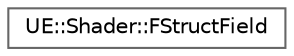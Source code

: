 digraph "Graphical Class Hierarchy"
{
 // INTERACTIVE_SVG=YES
 // LATEX_PDF_SIZE
  bgcolor="transparent";
  edge [fontname=Helvetica,fontsize=10,labelfontname=Helvetica,labelfontsize=10];
  node [fontname=Helvetica,fontsize=10,shape=box,height=0.2,width=0.4];
  rankdir="LR";
  Node0 [id="Node000000",label="UE::Shader::FStructField",height=0.2,width=0.4,color="grey40", fillcolor="white", style="filled",URL="$d8/d6b/structUE_1_1Shader_1_1FStructField.html",tooltip=" "];
}
